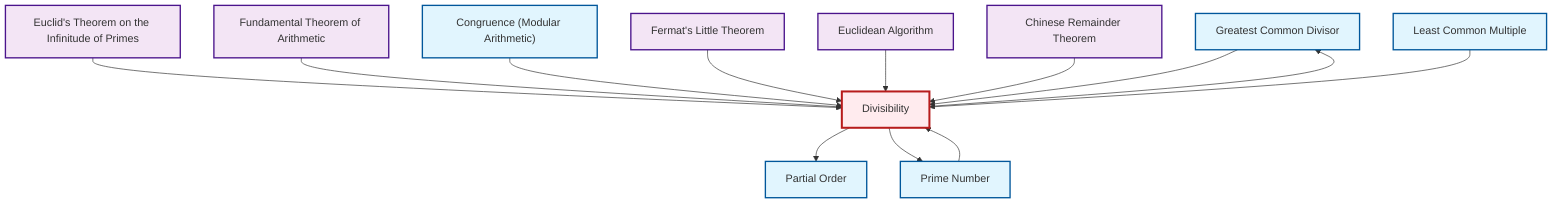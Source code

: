 graph TD
    classDef definition fill:#e1f5fe,stroke:#01579b,stroke-width:2px
    classDef theorem fill:#f3e5f5,stroke:#4a148c,stroke-width:2px
    classDef axiom fill:#fff3e0,stroke:#e65100,stroke-width:2px
    classDef example fill:#e8f5e9,stroke:#1b5e20,stroke-width:2px
    classDef current fill:#ffebee,stroke:#b71c1c,stroke-width:3px
    def-gcd["Greatest Common Divisor"]:::definition
    def-lcm["Least Common Multiple"]:::definition
    thm-euclidean-algorithm["Euclidean Algorithm"]:::theorem
    def-divisibility["Divisibility"]:::definition
    thm-euclid-infinitude-primes["Euclid's Theorem on the Infinitude of Primes"]:::theorem
    thm-fermat-little["Fermat's Little Theorem"]:::theorem
    def-partial-order["Partial Order"]:::definition
    thm-fundamental-arithmetic["Fundamental Theorem of Arithmetic"]:::theorem
    def-congruence["Congruence (Modular Arithmetic)"]:::definition
    def-prime["Prime Number"]:::definition
    thm-chinese-remainder["Chinese Remainder Theorem"]:::theorem
    def-divisibility --> def-partial-order
    thm-euclid-infinitude-primes --> def-divisibility
    def-prime --> def-divisibility
    def-divisibility --> def-prime
    thm-fundamental-arithmetic --> def-divisibility
    def-congruence --> def-divisibility
    thm-fermat-little --> def-divisibility
    thm-euclidean-algorithm --> def-divisibility
    thm-chinese-remainder --> def-divisibility
    def-gcd --> def-divisibility
    def-divisibility --> def-gcd
    def-lcm --> def-divisibility
    class def-divisibility current